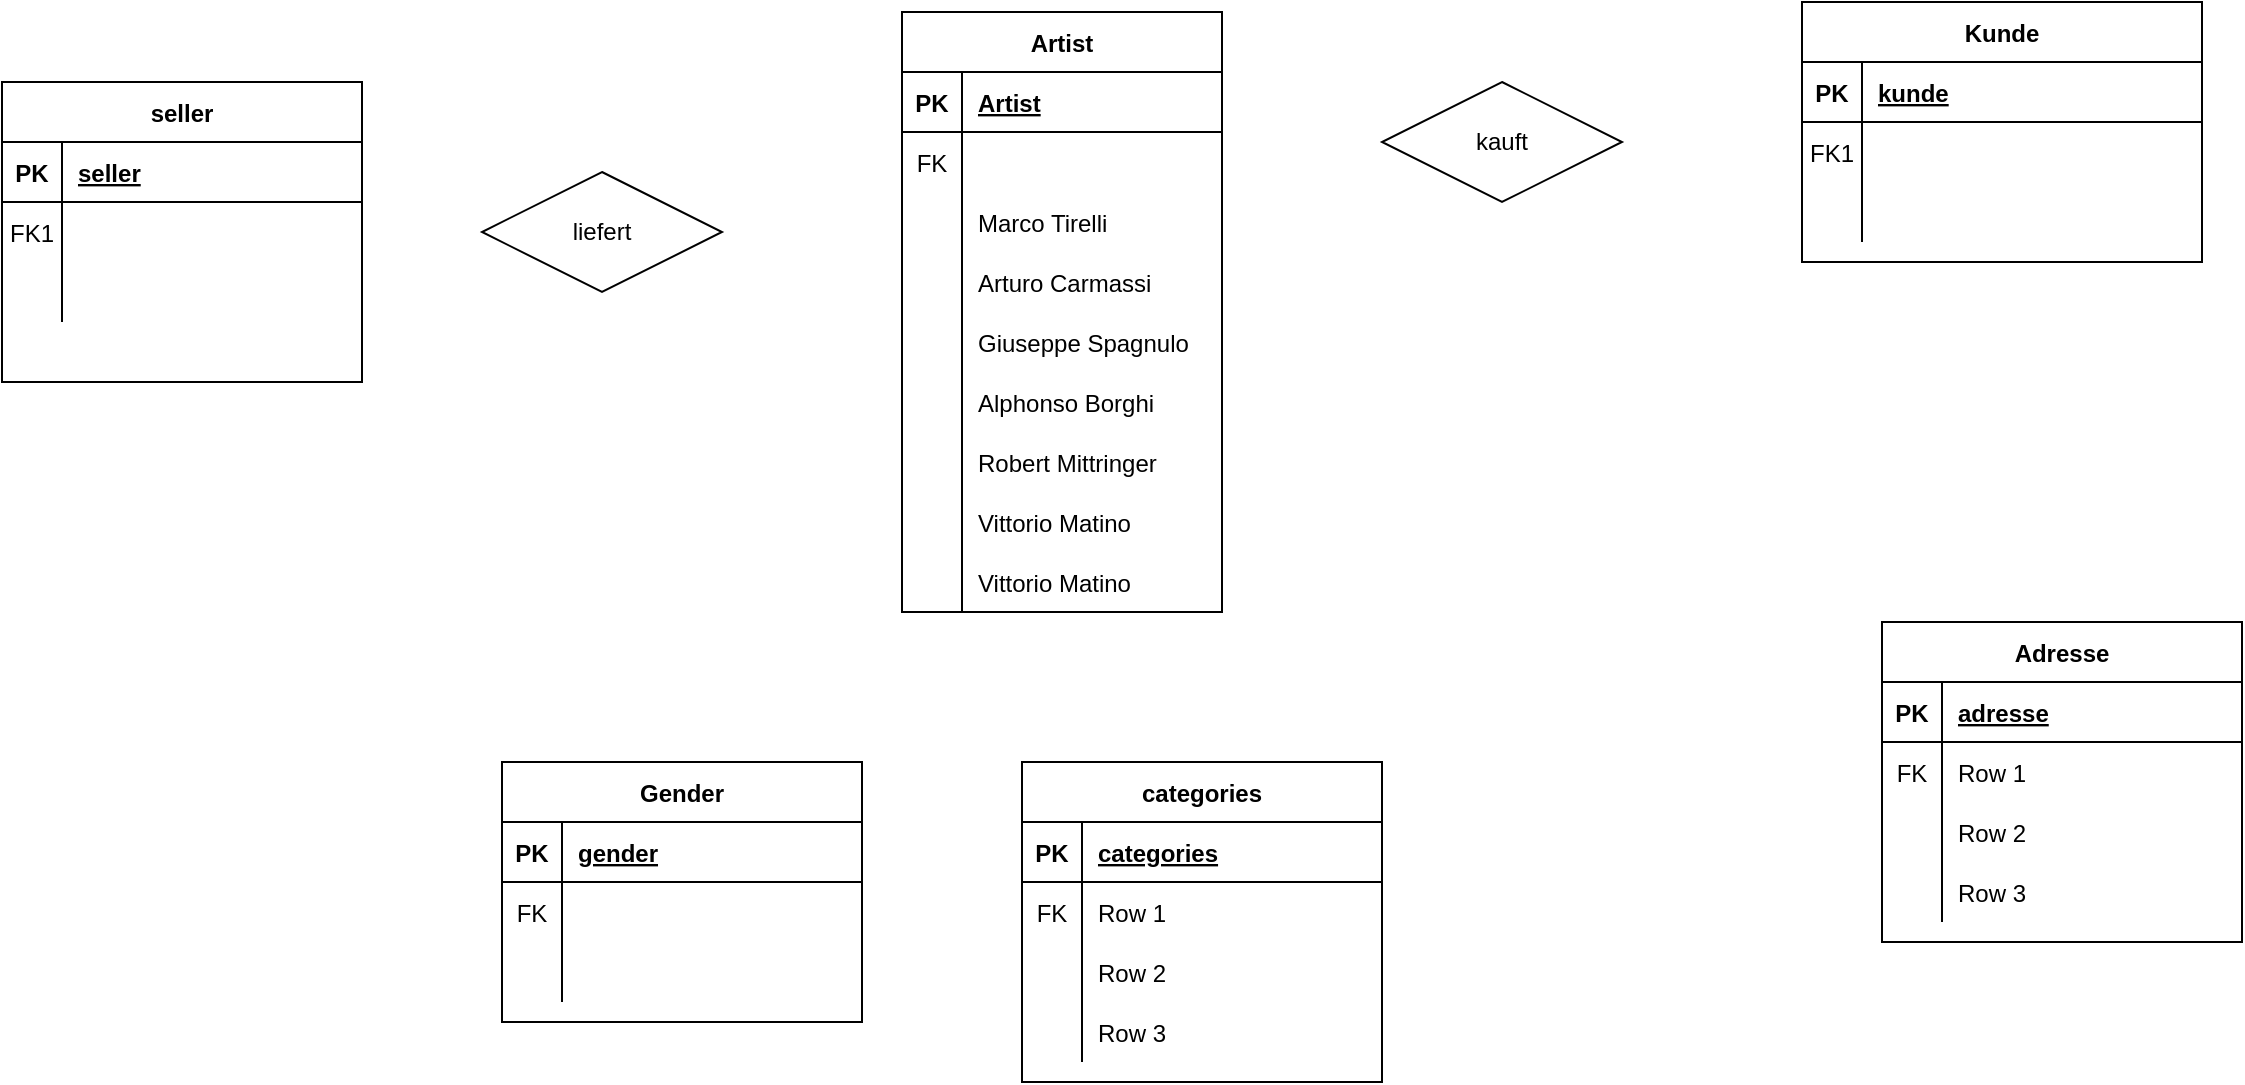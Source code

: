 <mxfile version="13.11.0" type="github">
  <diagram id="R2lEEEUBdFMjLlhIrx00" name="Page-1">
    <mxGraphModel dx="2272" dy="762" grid="1" gridSize="10" guides="1" tooltips="1" connect="1" arrows="1" fold="1" page="1" pageScale="1" pageWidth="850" pageHeight="1100" math="0" shadow="0" extFonts="Permanent Marker^https://fonts.googleapis.com/css?family=Permanent+Marker">
      <root>
        <mxCell id="0" />
        <mxCell id="1" parent="0" />
        <mxCell id="C-vyLk0tnHw3VtMMgP7b-2" value="Gender" style="shape=table;startSize=30;container=1;collapsible=1;childLayout=tableLayout;fixedRows=1;rowLines=0;fontStyle=1;align=center;resizeLast=1;" parent="1" vertex="1">
          <mxGeometry x="-50" y="440" width="180" height="130" as="geometry" />
        </mxCell>
        <mxCell id="C-vyLk0tnHw3VtMMgP7b-3" value="" style="shape=partialRectangle;collapsible=0;dropTarget=0;pointerEvents=0;fillColor=none;points=[[0,0.5],[1,0.5]];portConstraint=eastwest;top=0;left=0;right=0;bottom=1;" parent="C-vyLk0tnHw3VtMMgP7b-2" vertex="1">
          <mxGeometry y="30" width="180" height="30" as="geometry" />
        </mxCell>
        <mxCell id="C-vyLk0tnHw3VtMMgP7b-4" value="PK" style="shape=partialRectangle;overflow=hidden;connectable=0;fillColor=none;top=0;left=0;bottom=0;right=0;fontStyle=1;" parent="C-vyLk0tnHw3VtMMgP7b-3" vertex="1">
          <mxGeometry width="30" height="30" as="geometry" />
        </mxCell>
        <mxCell id="C-vyLk0tnHw3VtMMgP7b-5" value="gender" style="shape=partialRectangle;overflow=hidden;connectable=0;fillColor=none;top=0;left=0;bottom=0;right=0;align=left;spacingLeft=6;fontStyle=5;" parent="C-vyLk0tnHw3VtMMgP7b-3" vertex="1">
          <mxGeometry x="30" width="150" height="30" as="geometry" />
        </mxCell>
        <mxCell id="C-vyLk0tnHw3VtMMgP7b-6" value="" style="shape=partialRectangle;collapsible=0;dropTarget=0;pointerEvents=0;fillColor=none;points=[[0,0.5],[1,0.5]];portConstraint=eastwest;top=0;left=0;right=0;bottom=0;" parent="C-vyLk0tnHw3VtMMgP7b-2" vertex="1">
          <mxGeometry y="60" width="180" height="30" as="geometry" />
        </mxCell>
        <mxCell id="C-vyLk0tnHw3VtMMgP7b-7" value="FK" style="shape=partialRectangle;overflow=hidden;connectable=0;fillColor=none;top=0;left=0;bottom=0;right=0;" parent="C-vyLk0tnHw3VtMMgP7b-6" vertex="1">
          <mxGeometry width="30" height="30" as="geometry" />
        </mxCell>
        <mxCell id="C-vyLk0tnHw3VtMMgP7b-8" value="" style="shape=partialRectangle;overflow=hidden;connectable=0;fillColor=none;top=0;left=0;bottom=0;right=0;align=left;spacingLeft=6;" parent="C-vyLk0tnHw3VtMMgP7b-6" vertex="1">
          <mxGeometry x="30" width="150" height="30" as="geometry" />
        </mxCell>
        <mxCell id="C-vyLk0tnHw3VtMMgP7b-9" value="" style="shape=partialRectangle;collapsible=0;dropTarget=0;pointerEvents=0;fillColor=none;points=[[0,0.5],[1,0.5]];portConstraint=eastwest;top=0;left=0;right=0;bottom=0;" parent="C-vyLk0tnHw3VtMMgP7b-2" vertex="1">
          <mxGeometry y="90" width="180" height="30" as="geometry" />
        </mxCell>
        <mxCell id="C-vyLk0tnHw3VtMMgP7b-10" value="" style="shape=partialRectangle;overflow=hidden;connectable=0;fillColor=none;top=0;left=0;bottom=0;right=0;" parent="C-vyLk0tnHw3VtMMgP7b-9" vertex="1">
          <mxGeometry width="30" height="30" as="geometry" />
        </mxCell>
        <mxCell id="C-vyLk0tnHw3VtMMgP7b-11" value="" style="shape=partialRectangle;overflow=hidden;connectable=0;fillColor=none;top=0;left=0;bottom=0;right=0;align=left;spacingLeft=6;" parent="C-vyLk0tnHw3VtMMgP7b-9" vertex="1">
          <mxGeometry x="30" width="150" height="30" as="geometry" />
        </mxCell>
        <mxCell id="C-vyLk0tnHw3VtMMgP7b-13" value="Kunde" style="shape=table;startSize=30;container=1;collapsible=1;childLayout=tableLayout;fixedRows=1;rowLines=0;fontStyle=1;align=center;resizeLast=1;" parent="1" vertex="1">
          <mxGeometry x="600" y="60" width="200" height="130" as="geometry" />
        </mxCell>
        <mxCell id="C-vyLk0tnHw3VtMMgP7b-14" value="" style="shape=partialRectangle;collapsible=0;dropTarget=0;pointerEvents=0;fillColor=none;points=[[0,0.5],[1,0.5]];portConstraint=eastwest;top=0;left=0;right=0;bottom=1;" parent="C-vyLk0tnHw3VtMMgP7b-13" vertex="1">
          <mxGeometry y="30" width="200" height="30" as="geometry" />
        </mxCell>
        <mxCell id="C-vyLk0tnHw3VtMMgP7b-15" value="PK" style="shape=partialRectangle;overflow=hidden;connectable=0;fillColor=none;top=0;left=0;bottom=0;right=0;fontStyle=1;" parent="C-vyLk0tnHw3VtMMgP7b-14" vertex="1">
          <mxGeometry width="30" height="30" as="geometry" />
        </mxCell>
        <mxCell id="C-vyLk0tnHw3VtMMgP7b-16" value="kunde" style="shape=partialRectangle;overflow=hidden;connectable=0;fillColor=none;top=0;left=0;bottom=0;right=0;align=left;spacingLeft=6;fontStyle=5;" parent="C-vyLk0tnHw3VtMMgP7b-14" vertex="1">
          <mxGeometry x="30" width="170" height="30" as="geometry" />
        </mxCell>
        <mxCell id="C-vyLk0tnHw3VtMMgP7b-17" value="" style="shape=partialRectangle;collapsible=0;dropTarget=0;pointerEvents=0;fillColor=none;points=[[0,0.5],[1,0.5]];portConstraint=eastwest;top=0;left=0;right=0;bottom=0;" parent="C-vyLk0tnHw3VtMMgP7b-13" vertex="1">
          <mxGeometry y="60" width="200" height="30" as="geometry" />
        </mxCell>
        <mxCell id="C-vyLk0tnHw3VtMMgP7b-18" value="FK1" style="shape=partialRectangle;overflow=hidden;connectable=0;fillColor=none;top=0;left=0;bottom=0;right=0;" parent="C-vyLk0tnHw3VtMMgP7b-17" vertex="1">
          <mxGeometry width="30" height="30" as="geometry" />
        </mxCell>
        <mxCell id="C-vyLk0tnHw3VtMMgP7b-19" value="" style="shape=partialRectangle;overflow=hidden;connectable=0;fillColor=none;top=0;left=0;bottom=0;right=0;align=left;spacingLeft=6;" parent="C-vyLk0tnHw3VtMMgP7b-17" vertex="1">
          <mxGeometry x="30" width="170" height="30" as="geometry" />
        </mxCell>
        <mxCell id="C-vyLk0tnHw3VtMMgP7b-20" value="" style="shape=partialRectangle;collapsible=0;dropTarget=0;pointerEvents=0;fillColor=none;points=[[0,0.5],[1,0.5]];portConstraint=eastwest;top=0;left=0;right=0;bottom=0;" parent="C-vyLk0tnHw3VtMMgP7b-13" vertex="1">
          <mxGeometry y="90" width="200" height="30" as="geometry" />
        </mxCell>
        <mxCell id="C-vyLk0tnHw3VtMMgP7b-21" value="" style="shape=partialRectangle;overflow=hidden;connectable=0;fillColor=none;top=0;left=0;bottom=0;right=0;" parent="C-vyLk0tnHw3VtMMgP7b-20" vertex="1">
          <mxGeometry width="30" height="30" as="geometry" />
        </mxCell>
        <mxCell id="C-vyLk0tnHw3VtMMgP7b-22" value="" style="shape=partialRectangle;overflow=hidden;connectable=0;fillColor=none;top=0;left=0;bottom=0;right=0;align=left;spacingLeft=6;" parent="C-vyLk0tnHw3VtMMgP7b-20" vertex="1">
          <mxGeometry x="30" width="170" height="30" as="geometry" />
        </mxCell>
        <mxCell id="C-vyLk0tnHw3VtMMgP7b-23" value="Artist" style="shape=table;startSize=30;container=1;collapsible=1;childLayout=tableLayout;fixedRows=1;rowLines=0;fontStyle=1;align=center;resizeLast=1;" parent="1" vertex="1">
          <mxGeometry x="150" y="65" width="160" height="300" as="geometry">
            <mxRectangle x="120" y="120" width="100" height="30" as="alternateBounds" />
          </mxGeometry>
        </mxCell>
        <mxCell id="C-vyLk0tnHw3VtMMgP7b-24" value="" style="shape=partialRectangle;collapsible=0;dropTarget=0;pointerEvents=0;fillColor=none;points=[[0,0.5],[1,0.5]];portConstraint=eastwest;top=0;left=0;right=0;bottom=1;" parent="C-vyLk0tnHw3VtMMgP7b-23" vertex="1">
          <mxGeometry y="30" width="160" height="30" as="geometry" />
        </mxCell>
        <mxCell id="C-vyLk0tnHw3VtMMgP7b-25" value="PK" style="shape=partialRectangle;overflow=hidden;connectable=0;fillColor=none;top=0;left=0;bottom=0;right=0;fontStyle=1;" parent="C-vyLk0tnHw3VtMMgP7b-24" vertex="1">
          <mxGeometry width="30" height="30" as="geometry" />
        </mxCell>
        <mxCell id="C-vyLk0tnHw3VtMMgP7b-26" value="Artist" style="shape=partialRectangle;overflow=hidden;connectable=0;fillColor=none;top=0;left=0;bottom=0;right=0;align=left;spacingLeft=6;fontStyle=5;" parent="C-vyLk0tnHw3VtMMgP7b-24" vertex="1">
          <mxGeometry x="30" width="130" height="30" as="geometry" />
        </mxCell>
        <mxCell id="C-vyLk0tnHw3VtMMgP7b-27" value="" style="shape=partialRectangle;collapsible=0;dropTarget=0;pointerEvents=0;fillColor=none;points=[[0,0.5],[1,0.5]];portConstraint=eastwest;top=0;left=0;right=0;bottom=0;" parent="C-vyLk0tnHw3VtMMgP7b-23" vertex="1">
          <mxGeometry y="60" width="160" height="30" as="geometry" />
        </mxCell>
        <mxCell id="C-vyLk0tnHw3VtMMgP7b-28" value="FK" style="shape=partialRectangle;overflow=hidden;connectable=0;fillColor=none;top=0;left=0;bottom=0;right=0;" parent="C-vyLk0tnHw3VtMMgP7b-27" vertex="1">
          <mxGeometry width="30" height="30" as="geometry" />
        </mxCell>
        <mxCell id="C-vyLk0tnHw3VtMMgP7b-29" value="" style="shape=partialRectangle;overflow=hidden;connectable=0;fillColor=none;top=0;left=0;bottom=0;right=0;align=left;spacingLeft=6;" parent="C-vyLk0tnHw3VtMMgP7b-27" vertex="1">
          <mxGeometry x="30" width="130" height="30" as="geometry" />
        </mxCell>
        <mxCell id="WUp1DnNTCzBa2wyyf3NI-2" value="" style="shape=partialRectangle;collapsible=0;dropTarget=0;pointerEvents=0;fillColor=none;points=[[0,0.5],[1,0.5]];portConstraint=eastwest;top=0;left=0;right=0;bottom=0;" vertex="1" parent="C-vyLk0tnHw3VtMMgP7b-23">
          <mxGeometry y="90" width="160" height="30" as="geometry" />
        </mxCell>
        <mxCell id="WUp1DnNTCzBa2wyyf3NI-3" value="&#xa;&#xa;&lt;span style=&quot;color: rgb(34, 34, 34); font-family: calibri; font-size: 14.667px; font-style: normal; font-weight: 400; letter-spacing: normal; text-indent: 47.2px; text-transform: none; word-spacing: 0px; background-color: rgb(255, 255, 255); display: inline; float: none;&quot;&gt;Vittorio&lt;span&gt;&amp;nbsp;&lt;/span&gt;&lt;/span&gt;&lt;span style=&quot;color: rgb(34, 34, 34); font-family: calibri; font-size: 14.667px; font-style: normal; font-weight: 400; letter-spacing: normal; text-indent: 47.2px; text-transform: none; word-spacing: 0px; background-color: rgb(255, 255, 255);&quot;&gt;Matino&lt;/span&gt;&#xa;&#xa;" style="shape=partialRectangle;overflow=hidden;connectable=0;fillColor=none;top=0;left=0;bottom=0;right=0;" vertex="1" parent="WUp1DnNTCzBa2wyyf3NI-2">
          <mxGeometry width="30" height="30" as="geometry" />
        </mxCell>
        <mxCell id="WUp1DnNTCzBa2wyyf3NI-4" value="Marco Tirelli " style="shape=partialRectangle;overflow=hidden;connectable=0;fillColor=none;top=0;left=0;bottom=0;right=0;align=left;spacingLeft=6;" vertex="1" parent="WUp1DnNTCzBa2wyyf3NI-2">
          <mxGeometry x="30" width="130" height="30" as="geometry" />
        </mxCell>
        <mxCell id="WUp1DnNTCzBa2wyyf3NI-5" value="" style="shape=partialRectangle;collapsible=0;dropTarget=0;pointerEvents=0;fillColor=none;points=[[0,0.5],[1,0.5]];portConstraint=eastwest;top=0;left=0;right=0;bottom=0;" vertex="1" parent="C-vyLk0tnHw3VtMMgP7b-23">
          <mxGeometry y="120" width="160" height="30" as="geometry" />
        </mxCell>
        <mxCell id="WUp1DnNTCzBa2wyyf3NI-6" value="&#xa;&#xa;&lt;span style=&quot;color: rgb(34, 34, 34); font-family: calibri; font-size: 14.667px; font-style: normal; font-weight: 400; letter-spacing: normal; text-indent: 47.2px; text-transform: none; word-spacing: 0px; background-color: rgb(255, 255, 255); display: inline; float: none;&quot;&gt;Vittorio&lt;span&gt;&amp;nbsp;&lt;/span&gt;&lt;/span&gt;&lt;span style=&quot;color: rgb(34, 34, 34); font-family: calibri; font-size: 14.667px; font-style: normal; font-weight: 400; letter-spacing: normal; text-indent: 47.2px; text-transform: none; word-spacing: 0px; background-color: rgb(255, 255, 255);&quot;&gt;Matino&lt;/span&gt;&#xa;&#xa;" style="shape=partialRectangle;overflow=hidden;connectable=0;fillColor=none;top=0;left=0;bottom=0;right=0;" vertex="1" parent="WUp1DnNTCzBa2wyyf3NI-5">
          <mxGeometry width="30" height="30" as="geometry" />
        </mxCell>
        <mxCell id="WUp1DnNTCzBa2wyyf3NI-7" value="Arturo Carmassi" style="shape=partialRectangle;overflow=hidden;connectable=0;fillColor=none;top=0;left=0;bottom=0;right=0;align=left;spacingLeft=6;" vertex="1" parent="WUp1DnNTCzBa2wyyf3NI-5">
          <mxGeometry x="30" width="130" height="30" as="geometry" />
        </mxCell>
        <mxCell id="WUp1DnNTCzBa2wyyf3NI-21" value="" style="shape=partialRectangle;collapsible=0;dropTarget=0;pointerEvents=0;fillColor=none;points=[[0,0.5],[1,0.5]];portConstraint=eastwest;top=0;left=0;right=0;bottom=0;" vertex="1" parent="C-vyLk0tnHw3VtMMgP7b-23">
          <mxGeometry y="150" width="160" height="30" as="geometry" />
        </mxCell>
        <mxCell id="WUp1DnNTCzBa2wyyf3NI-22" value="&#xa;&#xa;&lt;span style=&quot;color: rgb(34, 34, 34); font-family: calibri; font-size: 14.667px; font-style: normal; font-weight: 400; letter-spacing: normal; text-indent: 47.2px; text-transform: none; word-spacing: 0px; background-color: rgb(255, 255, 255); display: inline; float: none;&quot;&gt;Vittorio&lt;span&gt;&amp;nbsp;&lt;/span&gt;&lt;/span&gt;&lt;span style=&quot;color: rgb(34, 34, 34); font-family: calibri; font-size: 14.667px; font-style: normal; font-weight: 400; letter-spacing: normal; text-indent: 47.2px; text-transform: none; word-spacing: 0px; background-color: rgb(255, 255, 255);&quot;&gt;Matino&lt;/span&gt;&#xa;&#xa;" style="shape=partialRectangle;overflow=hidden;connectable=0;fillColor=none;top=0;left=0;bottom=0;right=0;" vertex="1" parent="WUp1DnNTCzBa2wyyf3NI-21">
          <mxGeometry width="30" height="30" as="geometry" />
        </mxCell>
        <mxCell id="WUp1DnNTCzBa2wyyf3NI-23" value="Giuseppe Spagnulo" style="shape=partialRectangle;overflow=hidden;connectable=0;fillColor=none;top=0;left=0;bottom=0;right=0;align=left;spacingLeft=6;" vertex="1" parent="WUp1DnNTCzBa2wyyf3NI-21">
          <mxGeometry x="30" width="130" height="30" as="geometry" />
        </mxCell>
        <mxCell id="WUp1DnNTCzBa2wyyf3NI-24" value="" style="shape=partialRectangle;collapsible=0;dropTarget=0;pointerEvents=0;fillColor=none;points=[[0,0.5],[1,0.5]];portConstraint=eastwest;top=0;left=0;right=0;bottom=0;" vertex="1" parent="C-vyLk0tnHw3VtMMgP7b-23">
          <mxGeometry y="180" width="160" height="30" as="geometry" />
        </mxCell>
        <mxCell id="WUp1DnNTCzBa2wyyf3NI-25" value="&#xa;&#xa;&lt;span style=&quot;color: rgb(34, 34, 34); font-family: calibri; font-size: 14.667px; font-style: normal; font-weight: 400; letter-spacing: normal; text-indent: 47.2px; text-transform: none; word-spacing: 0px; background-color: rgb(255, 255, 255); display: inline; float: none;&quot;&gt;Vittorio&lt;span&gt;&amp;nbsp;&lt;/span&gt;&lt;/span&gt;&lt;span style=&quot;color: rgb(34, 34, 34); font-family: calibri; font-size: 14.667px; font-style: normal; font-weight: 400; letter-spacing: normal; text-indent: 47.2px; text-transform: none; word-spacing: 0px; background-color: rgb(255, 255, 255);&quot;&gt;Matino&lt;/span&gt;&#xa;&#xa;" style="shape=partialRectangle;overflow=hidden;connectable=0;fillColor=none;top=0;left=0;bottom=0;right=0;" vertex="1" parent="WUp1DnNTCzBa2wyyf3NI-24">
          <mxGeometry width="30" height="30" as="geometry" />
        </mxCell>
        <mxCell id="WUp1DnNTCzBa2wyyf3NI-26" value="Alphonso Borghi" style="shape=partialRectangle;overflow=hidden;connectable=0;fillColor=none;top=0;left=0;bottom=0;right=0;align=left;spacingLeft=6;" vertex="1" parent="WUp1DnNTCzBa2wyyf3NI-24">
          <mxGeometry x="30" width="130" height="30" as="geometry" />
        </mxCell>
        <mxCell id="WUp1DnNTCzBa2wyyf3NI-27" value="" style="shape=partialRectangle;collapsible=0;dropTarget=0;pointerEvents=0;fillColor=none;points=[[0,0.5],[1,0.5]];portConstraint=eastwest;top=0;left=0;right=0;bottom=0;" vertex="1" parent="C-vyLk0tnHw3VtMMgP7b-23">
          <mxGeometry y="210" width="160" height="30" as="geometry" />
        </mxCell>
        <mxCell id="WUp1DnNTCzBa2wyyf3NI-28" value="&#xa;&#xa;&lt;span style=&quot;color: rgb(34, 34, 34); font-family: calibri; font-size: 14.667px; font-style: normal; font-weight: 400; letter-spacing: normal; text-indent: 47.2px; text-transform: none; word-spacing: 0px; background-color: rgb(255, 255, 255); display: inline; float: none;&quot;&gt;Vittorio&lt;span&gt;&amp;nbsp;&lt;/span&gt;&lt;/span&gt;&lt;span style=&quot;color: rgb(34, 34, 34); font-family: calibri; font-size: 14.667px; font-style: normal; font-weight: 400; letter-spacing: normal; text-indent: 47.2px; text-transform: none; word-spacing: 0px; background-color: rgb(255, 255, 255);&quot;&gt;Matino&lt;/span&gt;&#xa;&#xa;" style="shape=partialRectangle;overflow=hidden;connectable=0;fillColor=none;top=0;left=0;bottom=0;right=0;" vertex="1" parent="WUp1DnNTCzBa2wyyf3NI-27">
          <mxGeometry width="30" height="30" as="geometry" />
        </mxCell>
        <mxCell id="WUp1DnNTCzBa2wyyf3NI-29" value="Robert Mittringer " style="shape=partialRectangle;overflow=hidden;connectable=0;fillColor=none;top=0;left=0;bottom=0;right=0;align=left;spacingLeft=6;" vertex="1" parent="WUp1DnNTCzBa2wyyf3NI-27">
          <mxGeometry x="30" width="130" height="30" as="geometry" />
        </mxCell>
        <mxCell id="WUp1DnNTCzBa2wyyf3NI-30" value="" style="shape=partialRectangle;collapsible=0;dropTarget=0;pointerEvents=0;fillColor=none;points=[[0,0.5],[1,0.5]];portConstraint=eastwest;top=0;left=0;right=0;bottom=0;" vertex="1" parent="C-vyLk0tnHw3VtMMgP7b-23">
          <mxGeometry y="240" width="160" height="30" as="geometry" />
        </mxCell>
        <mxCell id="WUp1DnNTCzBa2wyyf3NI-31" value="&#xa;&#xa;&lt;span style=&quot;color: rgb(34, 34, 34); font-family: calibri; font-size: 14.667px; font-style: normal; font-weight: 400; letter-spacing: normal; text-indent: 47.2px; text-transform: none; word-spacing: 0px; background-color: rgb(255, 255, 255); display: inline; float: none;&quot;&gt;Vittorio&lt;span&gt;&amp;nbsp;&lt;/span&gt;&lt;/span&gt;&lt;span style=&quot;color: rgb(34, 34, 34); font-family: calibri; font-size: 14.667px; font-style: normal; font-weight: 400; letter-spacing: normal; text-indent: 47.2px; text-transform: none; word-spacing: 0px; background-color: rgb(255, 255, 255);&quot;&gt;Matino&lt;/span&gt;&#xa;&#xa;" style="shape=partialRectangle;overflow=hidden;connectable=0;fillColor=none;top=0;left=0;bottom=0;right=0;" vertex="1" parent="WUp1DnNTCzBa2wyyf3NI-30">
          <mxGeometry width="30" height="30" as="geometry" />
        </mxCell>
        <mxCell id="WUp1DnNTCzBa2wyyf3NI-32" value="Vittorio Matino" style="shape=partialRectangle;overflow=hidden;connectable=0;fillColor=none;top=0;left=0;bottom=0;right=0;align=left;spacingLeft=6;" vertex="1" parent="WUp1DnNTCzBa2wyyf3NI-30">
          <mxGeometry x="30" width="130" height="30" as="geometry" />
        </mxCell>
        <mxCell id="WUp1DnNTCzBa2wyyf3NI-58" value="" style="shape=partialRectangle;collapsible=0;dropTarget=0;pointerEvents=0;fillColor=none;points=[[0,0.5],[1,0.5]];portConstraint=eastwest;top=0;left=0;right=0;bottom=0;" vertex="1" parent="C-vyLk0tnHw3VtMMgP7b-23">
          <mxGeometry y="270" width="160" height="30" as="geometry" />
        </mxCell>
        <mxCell id="WUp1DnNTCzBa2wyyf3NI-59" value="&#xa;&#xa;&lt;span style=&quot;color: rgb(34, 34, 34); font-family: calibri; font-size: 14.667px; font-style: normal; font-weight: 400; letter-spacing: normal; text-indent: 47.2px; text-transform: none; word-spacing: 0px; background-color: rgb(255, 255, 255); display: inline; float: none;&quot;&gt;Vittorio&lt;span&gt;&amp;nbsp;&lt;/span&gt;&lt;/span&gt;&lt;span style=&quot;color: rgb(34, 34, 34); font-family: calibri; font-size: 14.667px; font-style: normal; font-weight: 400; letter-spacing: normal; text-indent: 47.2px; text-transform: none; word-spacing: 0px; background-color: rgb(255, 255, 255);&quot;&gt;Matino&lt;/span&gt;&#xa;&#xa;" style="shape=partialRectangle;overflow=hidden;connectable=0;fillColor=none;top=0;left=0;bottom=0;right=0;" vertex="1" parent="WUp1DnNTCzBa2wyyf3NI-58">
          <mxGeometry width="30" height="30" as="geometry" />
        </mxCell>
        <mxCell id="WUp1DnNTCzBa2wyyf3NI-60" value="Vittorio Matino" style="shape=partialRectangle;overflow=hidden;connectable=0;fillColor=none;top=0;left=0;bottom=0;right=0;align=left;spacingLeft=6;" vertex="1" parent="WUp1DnNTCzBa2wyyf3NI-58">
          <mxGeometry x="30" width="130" height="30" as="geometry" />
        </mxCell>
        <mxCell id="WUp1DnNTCzBa2wyyf3NI-62" value="seller" style="shape=table;startSize=30;container=1;collapsible=1;childLayout=tableLayout;fixedRows=1;rowLines=0;fontStyle=1;align=center;resizeLast=1;" vertex="1" parent="1">
          <mxGeometry x="-300" y="100" width="180" height="150" as="geometry" />
        </mxCell>
        <mxCell id="WUp1DnNTCzBa2wyyf3NI-63" value="" style="shape=partialRectangle;collapsible=0;dropTarget=0;pointerEvents=0;fillColor=none;points=[[0,0.5],[1,0.5]];portConstraint=eastwest;top=0;left=0;right=0;bottom=1;" vertex="1" parent="WUp1DnNTCzBa2wyyf3NI-62">
          <mxGeometry y="30" width="180" height="30" as="geometry" />
        </mxCell>
        <mxCell id="WUp1DnNTCzBa2wyyf3NI-64" value="PK" style="shape=partialRectangle;overflow=hidden;connectable=0;fillColor=none;top=0;left=0;bottom=0;right=0;fontStyle=1;" vertex="1" parent="WUp1DnNTCzBa2wyyf3NI-63">
          <mxGeometry width="30" height="30" as="geometry" />
        </mxCell>
        <mxCell id="WUp1DnNTCzBa2wyyf3NI-65" value="seller" style="shape=partialRectangle;overflow=hidden;connectable=0;fillColor=none;top=0;left=0;bottom=0;right=0;align=left;spacingLeft=6;fontStyle=5;" vertex="1" parent="WUp1DnNTCzBa2wyyf3NI-63">
          <mxGeometry x="30" width="150" height="30" as="geometry" />
        </mxCell>
        <mxCell id="WUp1DnNTCzBa2wyyf3NI-66" value="" style="shape=partialRectangle;collapsible=0;dropTarget=0;pointerEvents=0;fillColor=none;points=[[0,0.5],[1,0.5]];portConstraint=eastwest;top=0;left=0;right=0;bottom=0;" vertex="1" parent="WUp1DnNTCzBa2wyyf3NI-62">
          <mxGeometry y="60" width="180" height="30" as="geometry" />
        </mxCell>
        <mxCell id="WUp1DnNTCzBa2wyyf3NI-67" value="FK1" style="shape=partialRectangle;overflow=hidden;connectable=0;fillColor=none;top=0;left=0;bottom=0;right=0;" vertex="1" parent="WUp1DnNTCzBa2wyyf3NI-66">
          <mxGeometry width="30" height="30" as="geometry" />
        </mxCell>
        <mxCell id="WUp1DnNTCzBa2wyyf3NI-68" value="" style="shape=partialRectangle;overflow=hidden;connectable=0;fillColor=none;top=0;left=0;bottom=0;right=0;align=left;spacingLeft=6;" vertex="1" parent="WUp1DnNTCzBa2wyyf3NI-66">
          <mxGeometry x="30" width="150" height="30" as="geometry" />
        </mxCell>
        <mxCell id="WUp1DnNTCzBa2wyyf3NI-69" value="" style="shape=partialRectangle;collapsible=0;dropTarget=0;pointerEvents=0;fillColor=none;points=[[0,0.5],[1,0.5]];portConstraint=eastwest;top=0;left=0;right=0;bottom=0;" vertex="1" parent="WUp1DnNTCzBa2wyyf3NI-62">
          <mxGeometry y="90" width="180" height="30" as="geometry" />
        </mxCell>
        <mxCell id="WUp1DnNTCzBa2wyyf3NI-70" value="" style="shape=partialRectangle;overflow=hidden;connectable=0;fillColor=none;top=0;left=0;bottom=0;right=0;" vertex="1" parent="WUp1DnNTCzBa2wyyf3NI-69">
          <mxGeometry width="30" height="30" as="geometry" />
        </mxCell>
        <mxCell id="WUp1DnNTCzBa2wyyf3NI-71" value="" style="shape=partialRectangle;overflow=hidden;connectable=0;fillColor=none;top=0;left=0;bottom=0;right=0;align=left;spacingLeft=6;" vertex="1" parent="WUp1DnNTCzBa2wyyf3NI-69">
          <mxGeometry x="30" width="150" height="30" as="geometry" />
        </mxCell>
        <mxCell id="WUp1DnNTCzBa2wyyf3NI-72" value="kauft" style="shape=rhombus;perimeter=rhombusPerimeter;whiteSpace=wrap;html=1;align=center;" vertex="1" parent="1">
          <mxGeometry x="390" y="100" width="120" height="60" as="geometry" />
        </mxCell>
        <mxCell id="WUp1DnNTCzBa2wyyf3NI-73" value="Adresse" style="shape=table;startSize=30;container=1;collapsible=1;childLayout=tableLayout;fixedRows=1;rowLines=0;fontStyle=1;align=center;resizeLast=1;" vertex="1" parent="1">
          <mxGeometry x="640" y="370" width="180" height="160" as="geometry" />
        </mxCell>
        <mxCell id="WUp1DnNTCzBa2wyyf3NI-74" value="" style="shape=partialRectangle;collapsible=0;dropTarget=0;pointerEvents=0;fillColor=none;top=0;left=0;bottom=1;right=0;points=[[0,0.5],[1,0.5]];portConstraint=eastwest;" vertex="1" parent="WUp1DnNTCzBa2wyyf3NI-73">
          <mxGeometry y="30" width="180" height="30" as="geometry" />
        </mxCell>
        <mxCell id="WUp1DnNTCzBa2wyyf3NI-75" value="PK" style="shape=partialRectangle;connectable=0;fillColor=none;top=0;left=0;bottom=0;right=0;fontStyle=1;overflow=hidden;" vertex="1" parent="WUp1DnNTCzBa2wyyf3NI-74">
          <mxGeometry width="30" height="30" as="geometry" />
        </mxCell>
        <mxCell id="WUp1DnNTCzBa2wyyf3NI-76" value="adresse" style="shape=partialRectangle;connectable=0;fillColor=none;top=0;left=0;bottom=0;right=0;align=left;spacingLeft=6;fontStyle=5;overflow=hidden;" vertex="1" parent="WUp1DnNTCzBa2wyyf3NI-74">
          <mxGeometry x="30" width="150" height="30" as="geometry" />
        </mxCell>
        <mxCell id="WUp1DnNTCzBa2wyyf3NI-77" value="" style="shape=partialRectangle;collapsible=0;dropTarget=0;pointerEvents=0;fillColor=none;top=0;left=0;bottom=0;right=0;points=[[0,0.5],[1,0.5]];portConstraint=eastwest;" vertex="1" parent="WUp1DnNTCzBa2wyyf3NI-73">
          <mxGeometry y="60" width="180" height="30" as="geometry" />
        </mxCell>
        <mxCell id="WUp1DnNTCzBa2wyyf3NI-78" value="FK" style="shape=partialRectangle;connectable=0;fillColor=none;top=0;left=0;bottom=0;right=0;editable=1;overflow=hidden;" vertex="1" parent="WUp1DnNTCzBa2wyyf3NI-77">
          <mxGeometry width="30" height="30" as="geometry" />
        </mxCell>
        <mxCell id="WUp1DnNTCzBa2wyyf3NI-79" value="Row 1" style="shape=partialRectangle;connectable=0;fillColor=none;top=0;left=0;bottom=0;right=0;align=left;spacingLeft=6;overflow=hidden;" vertex="1" parent="WUp1DnNTCzBa2wyyf3NI-77">
          <mxGeometry x="30" width="150" height="30" as="geometry" />
        </mxCell>
        <mxCell id="WUp1DnNTCzBa2wyyf3NI-80" value="" style="shape=partialRectangle;collapsible=0;dropTarget=0;pointerEvents=0;fillColor=none;top=0;left=0;bottom=0;right=0;points=[[0,0.5],[1,0.5]];portConstraint=eastwest;" vertex="1" parent="WUp1DnNTCzBa2wyyf3NI-73">
          <mxGeometry y="90" width="180" height="30" as="geometry" />
        </mxCell>
        <mxCell id="WUp1DnNTCzBa2wyyf3NI-81" value="" style="shape=partialRectangle;connectable=0;fillColor=none;top=0;left=0;bottom=0;right=0;editable=1;overflow=hidden;" vertex="1" parent="WUp1DnNTCzBa2wyyf3NI-80">
          <mxGeometry width="30" height="30" as="geometry" />
        </mxCell>
        <mxCell id="WUp1DnNTCzBa2wyyf3NI-82" value="Row 2" style="shape=partialRectangle;connectable=0;fillColor=none;top=0;left=0;bottom=0;right=0;align=left;spacingLeft=6;overflow=hidden;" vertex="1" parent="WUp1DnNTCzBa2wyyf3NI-80">
          <mxGeometry x="30" width="150" height="30" as="geometry" />
        </mxCell>
        <mxCell id="WUp1DnNTCzBa2wyyf3NI-83" value="" style="shape=partialRectangle;collapsible=0;dropTarget=0;pointerEvents=0;fillColor=none;top=0;left=0;bottom=0;right=0;points=[[0,0.5],[1,0.5]];portConstraint=eastwest;" vertex="1" parent="WUp1DnNTCzBa2wyyf3NI-73">
          <mxGeometry y="120" width="180" height="30" as="geometry" />
        </mxCell>
        <mxCell id="WUp1DnNTCzBa2wyyf3NI-84" value="" style="shape=partialRectangle;connectable=0;fillColor=none;top=0;left=0;bottom=0;right=0;editable=1;overflow=hidden;" vertex="1" parent="WUp1DnNTCzBa2wyyf3NI-83">
          <mxGeometry width="30" height="30" as="geometry" />
        </mxCell>
        <mxCell id="WUp1DnNTCzBa2wyyf3NI-85" value="Row 3" style="shape=partialRectangle;connectable=0;fillColor=none;top=0;left=0;bottom=0;right=0;align=left;spacingLeft=6;overflow=hidden;" vertex="1" parent="WUp1DnNTCzBa2wyyf3NI-83">
          <mxGeometry x="30" width="150" height="30" as="geometry" />
        </mxCell>
        <mxCell id="WUp1DnNTCzBa2wyyf3NI-86" value="liefert" style="shape=rhombus;perimeter=rhombusPerimeter;whiteSpace=wrap;html=1;align=center;" vertex="1" parent="1">
          <mxGeometry x="-60" y="145" width="120" height="60" as="geometry" />
        </mxCell>
        <mxCell id="WUp1DnNTCzBa2wyyf3NI-87" value="categories" style="shape=table;startSize=30;container=1;collapsible=1;childLayout=tableLayout;fixedRows=1;rowLines=0;fontStyle=1;align=center;resizeLast=1;" vertex="1" parent="1">
          <mxGeometry x="210" y="440" width="180" height="160" as="geometry" />
        </mxCell>
        <mxCell id="WUp1DnNTCzBa2wyyf3NI-88" value="" style="shape=partialRectangle;collapsible=0;dropTarget=0;pointerEvents=0;fillColor=none;top=0;left=0;bottom=1;right=0;points=[[0,0.5],[1,0.5]];portConstraint=eastwest;" vertex="1" parent="WUp1DnNTCzBa2wyyf3NI-87">
          <mxGeometry y="30" width="180" height="30" as="geometry" />
        </mxCell>
        <mxCell id="WUp1DnNTCzBa2wyyf3NI-89" value="PK" style="shape=partialRectangle;connectable=0;fillColor=none;top=0;left=0;bottom=0;right=0;fontStyle=1;overflow=hidden;" vertex="1" parent="WUp1DnNTCzBa2wyyf3NI-88">
          <mxGeometry width="30" height="30" as="geometry" />
        </mxCell>
        <mxCell id="WUp1DnNTCzBa2wyyf3NI-90" value="categories" style="shape=partialRectangle;connectable=0;fillColor=none;top=0;left=0;bottom=0;right=0;align=left;spacingLeft=6;fontStyle=5;overflow=hidden;" vertex="1" parent="WUp1DnNTCzBa2wyyf3NI-88">
          <mxGeometry x="30" width="150" height="30" as="geometry" />
        </mxCell>
        <mxCell id="WUp1DnNTCzBa2wyyf3NI-91" value="" style="shape=partialRectangle;collapsible=0;dropTarget=0;pointerEvents=0;fillColor=none;top=0;left=0;bottom=0;right=0;points=[[0,0.5],[1,0.5]];portConstraint=eastwest;" vertex="1" parent="WUp1DnNTCzBa2wyyf3NI-87">
          <mxGeometry y="60" width="180" height="30" as="geometry" />
        </mxCell>
        <mxCell id="WUp1DnNTCzBa2wyyf3NI-92" value="FK" style="shape=partialRectangle;connectable=0;fillColor=none;top=0;left=0;bottom=0;right=0;editable=1;overflow=hidden;" vertex="1" parent="WUp1DnNTCzBa2wyyf3NI-91">
          <mxGeometry width="30" height="30" as="geometry" />
        </mxCell>
        <mxCell id="WUp1DnNTCzBa2wyyf3NI-93" value="Row 1" style="shape=partialRectangle;connectable=0;fillColor=none;top=0;left=0;bottom=0;right=0;align=left;spacingLeft=6;overflow=hidden;" vertex="1" parent="WUp1DnNTCzBa2wyyf3NI-91">
          <mxGeometry x="30" width="150" height="30" as="geometry" />
        </mxCell>
        <mxCell id="WUp1DnNTCzBa2wyyf3NI-94" value="" style="shape=partialRectangle;collapsible=0;dropTarget=0;pointerEvents=0;fillColor=none;top=0;left=0;bottom=0;right=0;points=[[0,0.5],[1,0.5]];portConstraint=eastwest;" vertex="1" parent="WUp1DnNTCzBa2wyyf3NI-87">
          <mxGeometry y="90" width="180" height="30" as="geometry" />
        </mxCell>
        <mxCell id="WUp1DnNTCzBa2wyyf3NI-95" value="" style="shape=partialRectangle;connectable=0;fillColor=none;top=0;left=0;bottom=0;right=0;editable=1;overflow=hidden;" vertex="1" parent="WUp1DnNTCzBa2wyyf3NI-94">
          <mxGeometry width="30" height="30" as="geometry" />
        </mxCell>
        <mxCell id="WUp1DnNTCzBa2wyyf3NI-96" value="Row 2" style="shape=partialRectangle;connectable=0;fillColor=none;top=0;left=0;bottom=0;right=0;align=left;spacingLeft=6;overflow=hidden;" vertex="1" parent="WUp1DnNTCzBa2wyyf3NI-94">
          <mxGeometry x="30" width="150" height="30" as="geometry" />
        </mxCell>
        <mxCell id="WUp1DnNTCzBa2wyyf3NI-97" value="" style="shape=partialRectangle;collapsible=0;dropTarget=0;pointerEvents=0;fillColor=none;top=0;left=0;bottom=0;right=0;points=[[0,0.5],[1,0.5]];portConstraint=eastwest;" vertex="1" parent="WUp1DnNTCzBa2wyyf3NI-87">
          <mxGeometry y="120" width="180" height="30" as="geometry" />
        </mxCell>
        <mxCell id="WUp1DnNTCzBa2wyyf3NI-98" value="" style="shape=partialRectangle;connectable=0;fillColor=none;top=0;left=0;bottom=0;right=0;editable=1;overflow=hidden;" vertex="1" parent="WUp1DnNTCzBa2wyyf3NI-97">
          <mxGeometry width="30" height="30" as="geometry" />
        </mxCell>
        <mxCell id="WUp1DnNTCzBa2wyyf3NI-99" value="Row 3" style="shape=partialRectangle;connectable=0;fillColor=none;top=0;left=0;bottom=0;right=0;align=left;spacingLeft=6;overflow=hidden;" vertex="1" parent="WUp1DnNTCzBa2wyyf3NI-97">
          <mxGeometry x="30" width="150" height="30" as="geometry" />
        </mxCell>
      </root>
    </mxGraphModel>
  </diagram>
</mxfile>
